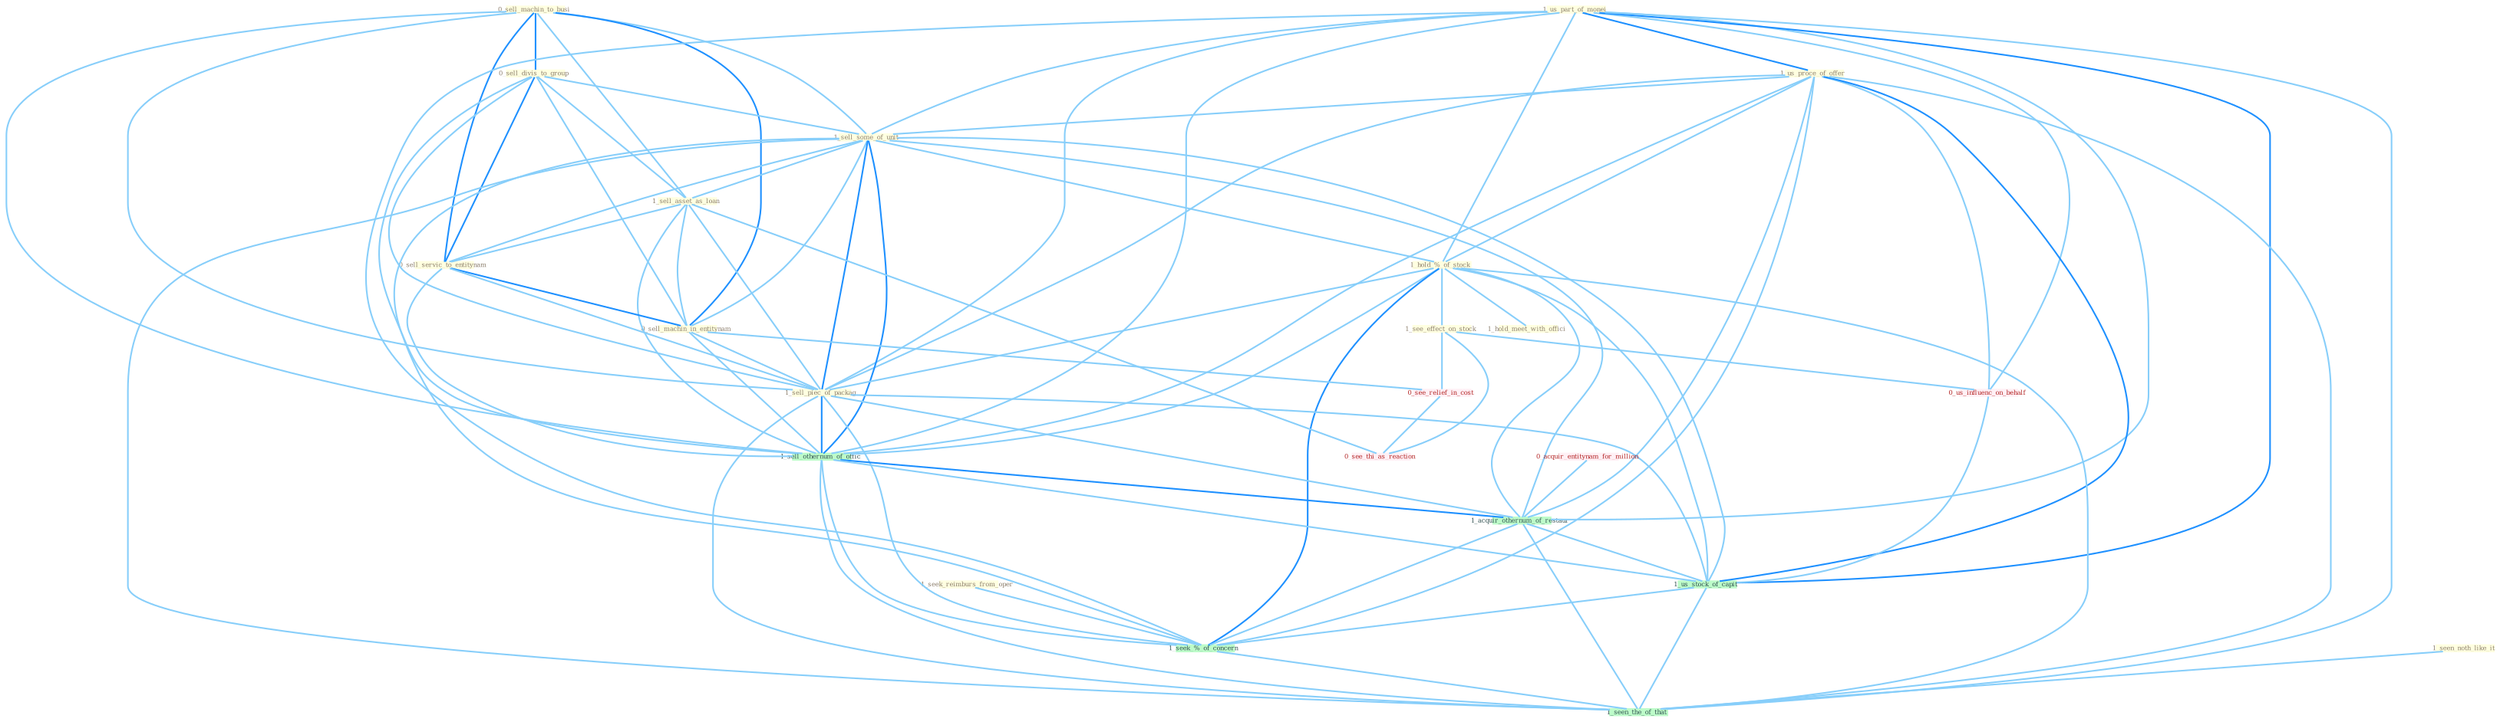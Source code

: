 Graph G{ 
    node
    [shape=polygon,style=filled,width=.5,height=.06,color="#BDFCC9",fixedsize=true,fontsize=4,
    fontcolor="#2f4f4f"];
    {node
    [color="#ffffe0", fontcolor="#8b7d6b"] "0_sell_machin_to_busi " "1_us_part_of_monei " "0_sell_divis_to_group " "1_us_proce_of_offer " "1_sell_some_of_unit " "1_seek_reimburs_from_oper " "1_hold_%_of_stock " "1_sell_asset_as_loan " "1_see_effect_on_stock " "0_sell_servic_to_entitynam " "0_sell_machin_in_entitynam " "1_seen_noth_like_it " "1_sell_piec_of_packag " "1_hold_meet_with_offici "}
{node [color="#fff0f5", fontcolor="#b22222"] "0_acquir_entitynam_for_million " "0_us_influenc_on_behalf " "0_see_relief_in_cost " "0_see_thi_as_reaction "}
edge [color="#B0E2FF"];

	"0_sell_machin_to_busi " -- "0_sell_divis_to_group " [w="2", color="#1e90ff" , len=0.8];
	"0_sell_machin_to_busi " -- "1_sell_some_of_unit " [w="1", color="#87cefa" ];
	"0_sell_machin_to_busi " -- "1_sell_asset_as_loan " [w="1", color="#87cefa" ];
	"0_sell_machin_to_busi " -- "0_sell_servic_to_entitynam " [w="2", color="#1e90ff" , len=0.8];
	"0_sell_machin_to_busi " -- "0_sell_machin_in_entitynam " [w="2", color="#1e90ff" , len=0.8];
	"0_sell_machin_to_busi " -- "1_sell_piec_of_packag " [w="1", color="#87cefa" ];
	"0_sell_machin_to_busi " -- "1_sell_othernum_of_offic " [w="1", color="#87cefa" ];
	"1_us_part_of_monei " -- "1_us_proce_of_offer " [w="2", color="#1e90ff" , len=0.8];
	"1_us_part_of_monei " -- "1_sell_some_of_unit " [w="1", color="#87cefa" ];
	"1_us_part_of_monei " -- "1_hold_%_of_stock " [w="1", color="#87cefa" ];
	"1_us_part_of_monei " -- "1_sell_piec_of_packag " [w="1", color="#87cefa" ];
	"1_us_part_of_monei " -- "1_sell_othernum_of_offic " [w="1", color="#87cefa" ];
	"1_us_part_of_monei " -- "0_us_influenc_on_behalf " [w="1", color="#87cefa" ];
	"1_us_part_of_monei " -- "1_acquir_othernum_of_restaur " [w="1", color="#87cefa" ];
	"1_us_part_of_monei " -- "1_us_stock_of_capit " [w="2", color="#1e90ff" , len=0.8];
	"1_us_part_of_monei " -- "1_seek_%_of_concern " [w="1", color="#87cefa" ];
	"1_us_part_of_monei " -- "1_seen_the_of_that " [w="1", color="#87cefa" ];
	"0_sell_divis_to_group " -- "1_sell_some_of_unit " [w="1", color="#87cefa" ];
	"0_sell_divis_to_group " -- "1_sell_asset_as_loan " [w="1", color="#87cefa" ];
	"0_sell_divis_to_group " -- "0_sell_servic_to_entitynam " [w="2", color="#1e90ff" , len=0.8];
	"0_sell_divis_to_group " -- "0_sell_machin_in_entitynam " [w="1", color="#87cefa" ];
	"0_sell_divis_to_group " -- "1_sell_piec_of_packag " [w="1", color="#87cefa" ];
	"0_sell_divis_to_group " -- "1_sell_othernum_of_offic " [w="1", color="#87cefa" ];
	"1_us_proce_of_offer " -- "1_sell_some_of_unit " [w="1", color="#87cefa" ];
	"1_us_proce_of_offer " -- "1_hold_%_of_stock " [w="1", color="#87cefa" ];
	"1_us_proce_of_offer " -- "1_sell_piec_of_packag " [w="1", color="#87cefa" ];
	"1_us_proce_of_offer " -- "1_sell_othernum_of_offic " [w="1", color="#87cefa" ];
	"1_us_proce_of_offer " -- "0_us_influenc_on_behalf " [w="1", color="#87cefa" ];
	"1_us_proce_of_offer " -- "1_acquir_othernum_of_restaur " [w="1", color="#87cefa" ];
	"1_us_proce_of_offer " -- "1_us_stock_of_capit " [w="2", color="#1e90ff" , len=0.8];
	"1_us_proce_of_offer " -- "1_seek_%_of_concern " [w="1", color="#87cefa" ];
	"1_us_proce_of_offer " -- "1_seen_the_of_that " [w="1", color="#87cefa" ];
	"1_sell_some_of_unit " -- "1_hold_%_of_stock " [w="1", color="#87cefa" ];
	"1_sell_some_of_unit " -- "1_sell_asset_as_loan " [w="1", color="#87cefa" ];
	"1_sell_some_of_unit " -- "0_sell_servic_to_entitynam " [w="1", color="#87cefa" ];
	"1_sell_some_of_unit " -- "0_sell_machin_in_entitynam " [w="1", color="#87cefa" ];
	"1_sell_some_of_unit " -- "1_sell_piec_of_packag " [w="2", color="#1e90ff" , len=0.8];
	"1_sell_some_of_unit " -- "1_sell_othernum_of_offic " [w="2", color="#1e90ff" , len=0.8];
	"1_sell_some_of_unit " -- "1_acquir_othernum_of_restaur " [w="1", color="#87cefa" ];
	"1_sell_some_of_unit " -- "1_us_stock_of_capit " [w="1", color="#87cefa" ];
	"1_sell_some_of_unit " -- "1_seek_%_of_concern " [w="1", color="#87cefa" ];
	"1_sell_some_of_unit " -- "1_seen_the_of_that " [w="1", color="#87cefa" ];
	"1_seek_reimburs_from_oper " -- "1_seek_%_of_concern " [w="1", color="#87cefa" ];
	"1_hold_%_of_stock " -- "1_see_effect_on_stock " [w="1", color="#87cefa" ];
	"1_hold_%_of_stock " -- "1_sell_piec_of_packag " [w="1", color="#87cefa" ];
	"1_hold_%_of_stock " -- "1_hold_meet_with_offici " [w="1", color="#87cefa" ];
	"1_hold_%_of_stock " -- "1_sell_othernum_of_offic " [w="1", color="#87cefa" ];
	"1_hold_%_of_stock " -- "1_acquir_othernum_of_restaur " [w="1", color="#87cefa" ];
	"1_hold_%_of_stock " -- "1_us_stock_of_capit " [w="1", color="#87cefa" ];
	"1_hold_%_of_stock " -- "1_seek_%_of_concern " [w="2", color="#1e90ff" , len=0.8];
	"1_hold_%_of_stock " -- "1_seen_the_of_that " [w="1", color="#87cefa" ];
	"1_sell_asset_as_loan " -- "0_sell_servic_to_entitynam " [w="1", color="#87cefa" ];
	"1_sell_asset_as_loan " -- "0_sell_machin_in_entitynam " [w="1", color="#87cefa" ];
	"1_sell_asset_as_loan " -- "1_sell_piec_of_packag " [w="1", color="#87cefa" ];
	"1_sell_asset_as_loan " -- "1_sell_othernum_of_offic " [w="1", color="#87cefa" ];
	"1_sell_asset_as_loan " -- "0_see_thi_as_reaction " [w="1", color="#87cefa" ];
	"1_see_effect_on_stock " -- "0_us_influenc_on_behalf " [w="1", color="#87cefa" ];
	"1_see_effect_on_stock " -- "0_see_relief_in_cost " [w="1", color="#87cefa" ];
	"1_see_effect_on_stock " -- "0_see_thi_as_reaction " [w="1", color="#87cefa" ];
	"0_sell_servic_to_entitynam " -- "0_sell_machin_in_entitynam " [w="2", color="#1e90ff" , len=0.8];
	"0_sell_servic_to_entitynam " -- "1_sell_piec_of_packag " [w="1", color="#87cefa" ];
	"0_sell_servic_to_entitynam " -- "1_sell_othernum_of_offic " [w="1", color="#87cefa" ];
	"0_sell_machin_in_entitynam " -- "1_sell_piec_of_packag " [w="1", color="#87cefa" ];
	"0_sell_machin_in_entitynam " -- "1_sell_othernum_of_offic " [w="1", color="#87cefa" ];
	"0_sell_machin_in_entitynam " -- "0_see_relief_in_cost " [w="1", color="#87cefa" ];
	"1_seen_noth_like_it " -- "1_seen_the_of_that " [w="1", color="#87cefa" ];
	"1_sell_piec_of_packag " -- "1_sell_othernum_of_offic " [w="2", color="#1e90ff" , len=0.8];
	"1_sell_piec_of_packag " -- "1_acquir_othernum_of_restaur " [w="1", color="#87cefa" ];
	"1_sell_piec_of_packag " -- "1_us_stock_of_capit " [w="1", color="#87cefa" ];
	"1_sell_piec_of_packag " -- "1_seek_%_of_concern " [w="1", color="#87cefa" ];
	"1_sell_piec_of_packag " -- "1_seen_the_of_that " [w="1", color="#87cefa" ];
	"0_acquir_entitynam_for_million " -- "1_acquir_othernum_of_restaur " [w="1", color="#87cefa" ];
	"1_sell_othernum_of_offic " -- "1_acquir_othernum_of_restaur " [w="2", color="#1e90ff" , len=0.8];
	"1_sell_othernum_of_offic " -- "1_us_stock_of_capit " [w="1", color="#87cefa" ];
	"1_sell_othernum_of_offic " -- "1_seek_%_of_concern " [w="1", color="#87cefa" ];
	"1_sell_othernum_of_offic " -- "1_seen_the_of_that " [w="1", color="#87cefa" ];
	"0_us_influenc_on_behalf " -- "1_us_stock_of_capit " [w="1", color="#87cefa" ];
	"0_see_relief_in_cost " -- "0_see_thi_as_reaction " [w="1", color="#87cefa" ];
	"1_acquir_othernum_of_restaur " -- "1_us_stock_of_capit " [w="1", color="#87cefa" ];
	"1_acquir_othernum_of_restaur " -- "1_seek_%_of_concern " [w="1", color="#87cefa" ];
	"1_acquir_othernum_of_restaur " -- "1_seen_the_of_that " [w="1", color="#87cefa" ];
	"1_us_stock_of_capit " -- "1_seek_%_of_concern " [w="1", color="#87cefa" ];
	"1_us_stock_of_capit " -- "1_seen_the_of_that " [w="1", color="#87cefa" ];
	"1_seek_%_of_concern " -- "1_seen_the_of_that " [w="1", color="#87cefa" ];
}